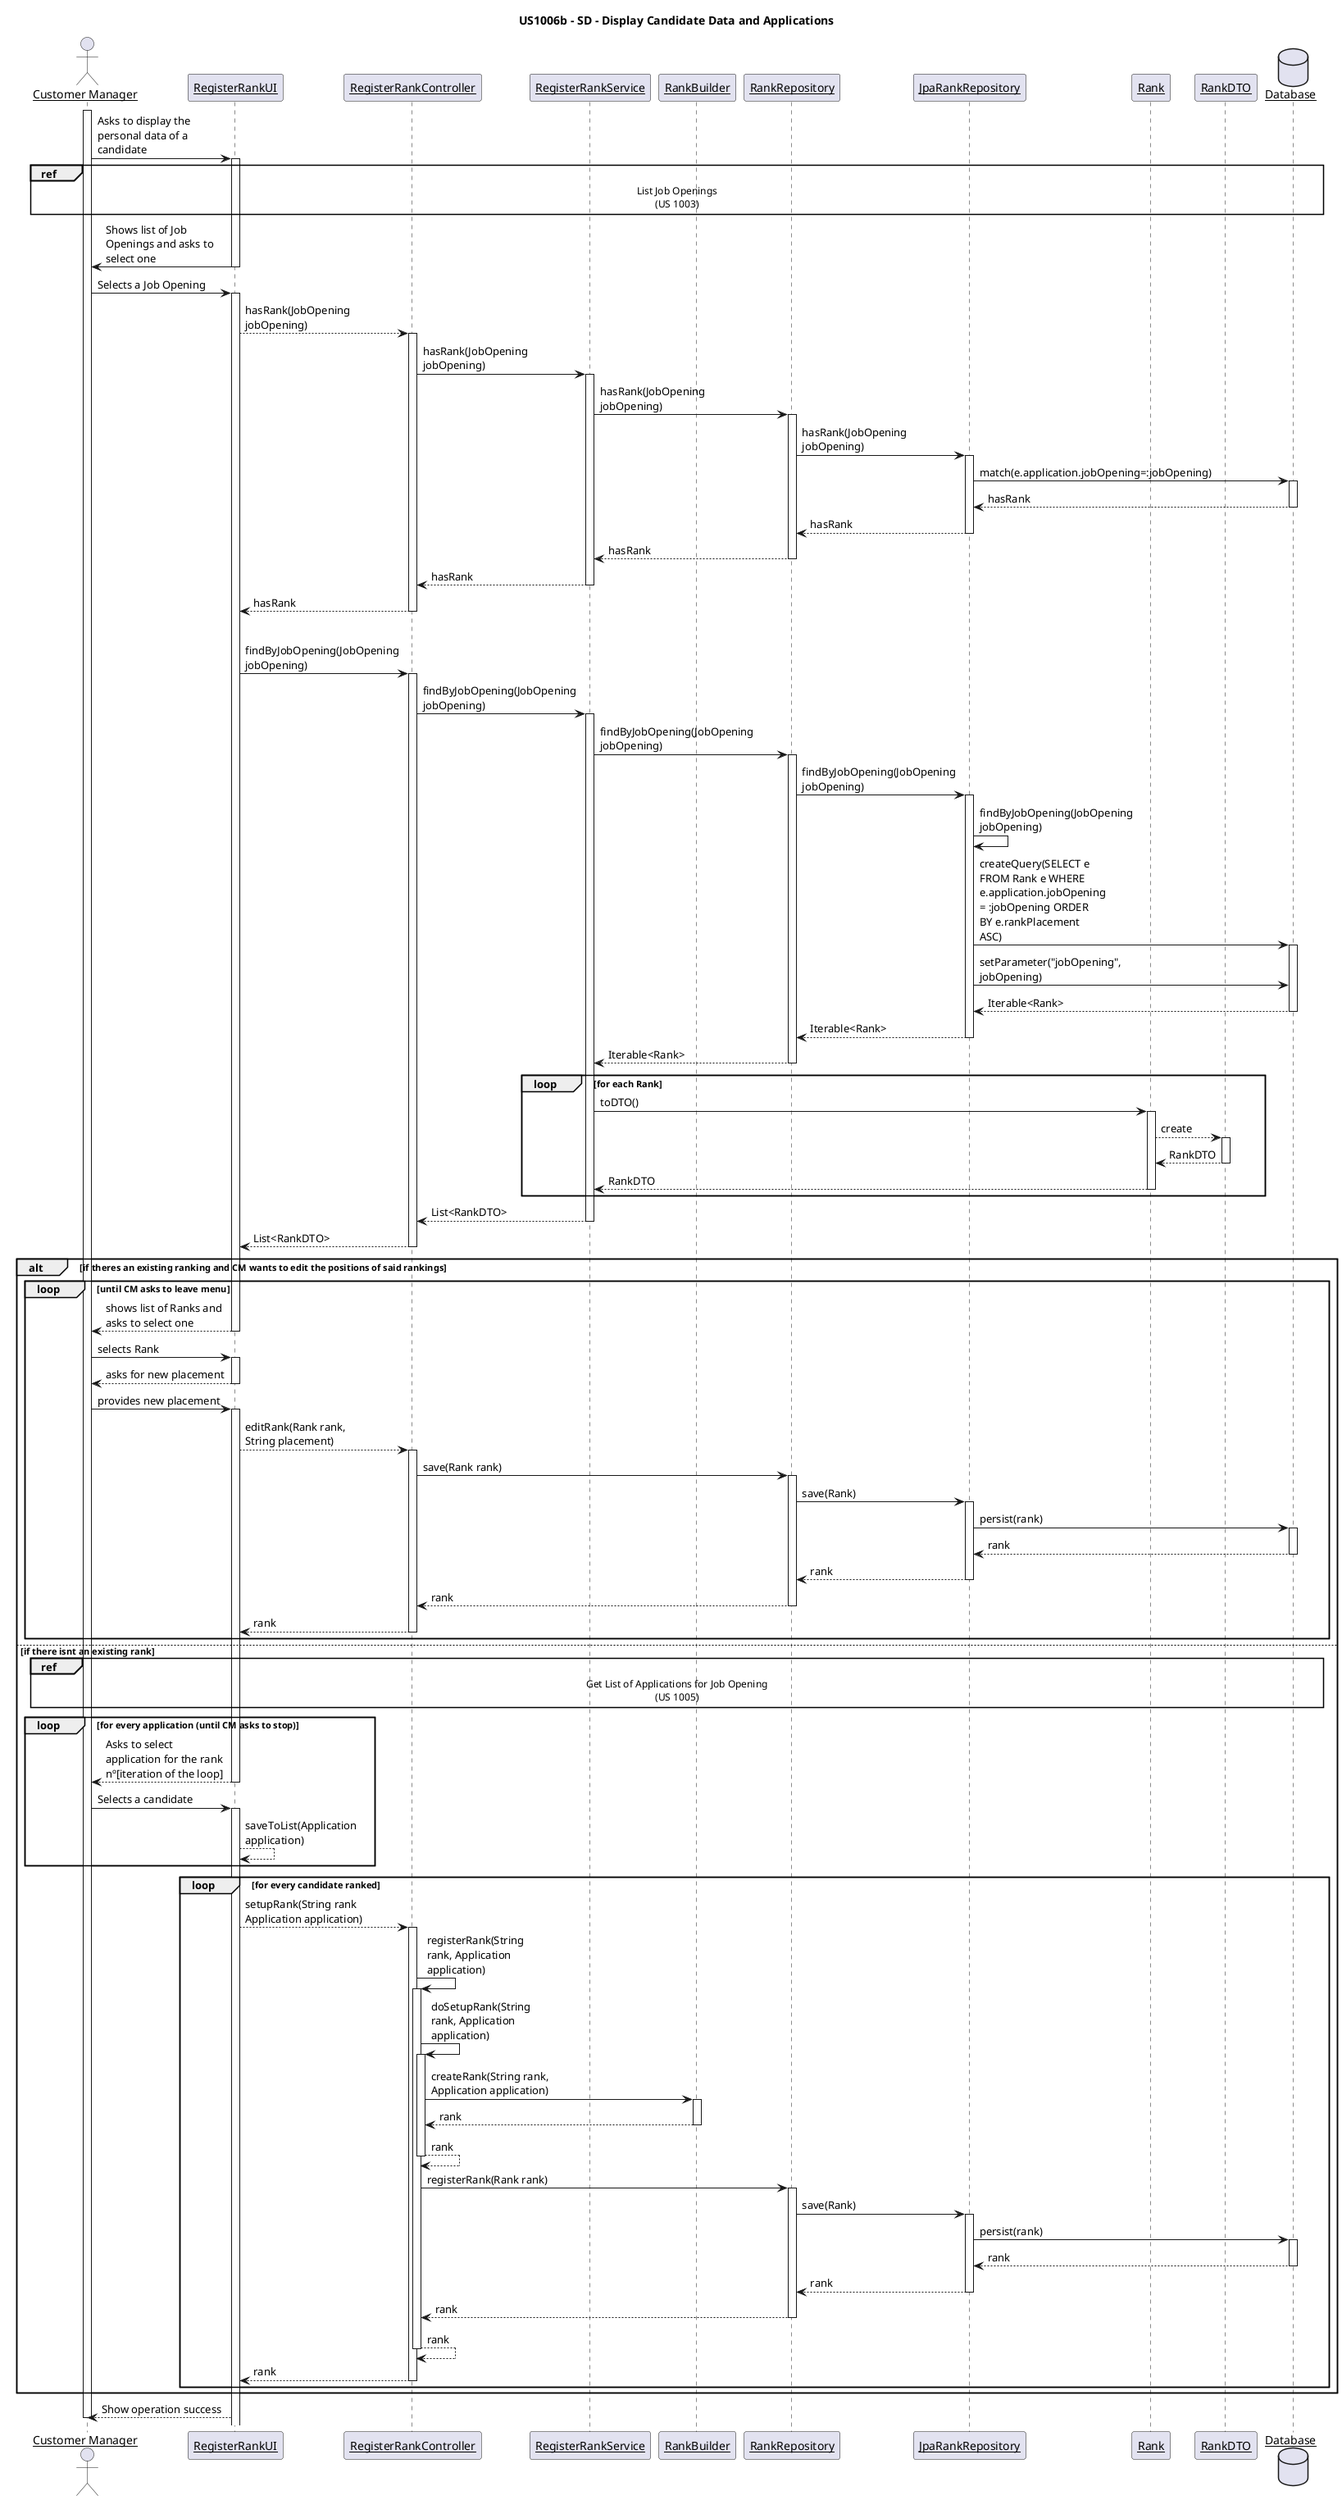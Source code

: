 @startuml
title US1006b - SD - Display Candidate Data and Applications
skinparam linetype ortho
skinparam maxmessagesize 150
skinparam sequenceParticipant underline

actor "Customer Manager" as CM

participant "RegisterRankUI" as UI
participant "RegisterRankController" as C
participant "RegisterRankService" as S
participant "RankBuilder" as RB
participant "RankRepository" as RR
participant "JpaRankRepository" as JRR
participant "Rank" as A
participant "RankDTO" as ADTO
database "Database" as DB




activate CM
    CM -> UI : Asks to display the personal data of a candidate
    activate UI
        ref over DB , CM: List Job Openings\n(US 1003)
            UI -> CM : Shows list of Job Openings and asks to select one
    deactivate UI
    CM -> UI : Selects a Job Opening

    activate UI
        UI --> C : hasRank(JobOpening jobOpening)
        activate C
            C -> S : hasRank(JobOpening jobOpening)
            activate S
                S -> RR : hasRank(JobOpening jobOpening)
                    activate RR
                        RR -> JRR : hasRank(JobOpening jobOpening)
                        activate JRR
                            JRR -> DB : match(e.application.jobOpening=:jobOpening)
                            activate DB
                                DB --> JRR : hasRank
                            deactivate DB
                            JRR --> RR : hasRank
                        deactivate JRR
                        RR --> S : hasRank
                    deactivate RR
                S --> C : hasRank
            deactivate S
            C --> UI : hasRank
        deactivate C

        alt if already has existing Rank and wants to edit
        UI -> C : findByJobOpening(JobOpening jobOpening)
                activate C
                    C -> S : findByJobOpening(JobOpening jobOpening)
                    activate S
                        S -> RR : findByJobOpening(JobOpening jobOpening)
                            activate RR
                            RR -> JRR : findByJobOpening(JobOpening jobOpening)
                            activate JRR
                                JRR -> JRR : findByJobOpening(JobOpening jobOpening)
                                JRR -> DB : createQuery(SELECT e FROM Rank e WHERE e.application.jobOpening = :jobOpening ORDER BY e.rankPlacement ASC)
                                activate DB
                                    JRR -> DB : setParameter("jobOpening", jobOpening)
                                    DB --> JRR : Iterable<Rank>
                                deactivate DB
                                JRR --> RR : Iterable<Rank>
                            deactivate JRR
                            RR --> S : Iterable<Rank>
                            deactivate RR
                            loop for each Rank
                                S -> A: toDTO()
                            activate A
                                A --> ADTO: create
                                activate ADTO
                                A <-- ADTO: RankDTO
                                deactivate ADTO
                                S <-- A: RankDTO
                            deactivate A
                        end
                        S --> C : List<RankDTO>
                    deactivate S
                    C --> UI : List<RankDTO>
                deactivate C

        alt if theres an existing ranking and CM wants to edit the positions of said rankings
        loop until CM asks to leave menu
        UI --> CM : shows list of Ranks and asks to select one
        deactivate UI
        CM -> UI : selects Rank
        activate UI
        UI --> CM : asks for new placement
        deactivate UI
        CM -> UI : provides new placement
        activate UI
            UI --> C : editRank(Rank rank, String placement)
            activate C
                C -> RR : save(Rank rank)
                activate RR
                    RR -> JRR : save(Rank)
                    activate JRR
                        JRR -> DB : persist(rank)
                        activate DB
                            DB --> JRR : rank
                        deactivate DB
                        JRR --> RR : rank
                    deactivate JRR
                    RR --> C : rank
                deactivate RR
                C --> UI : rank
            deactivate C
                 end loop
                 else if there isnt an existing rank
        ref over DB , CM: Get List of Applications for Job Opening\n(US 1005)

        loop for every application (until CM asks to stop)
        UI --> CM : Asks to select application for the rank nº[iteration of the loop]
    deactivate UI
        CM -> UI : Selects a candidate
        activate UI
            UI --> UI : saveToList(Application application)
        end loop

    loop for every candidate ranked
    UI --> C : setupRank(String rank Application application)
    activate C
        C -> C : registerRank(String rank, Application application)
        activate C
            C -> C : doSetupRank(String rank, Application application)
            activate C
                C -> RB : createRank(String rank, Application application)
                activate RB
                    RB --> C : rank
                deactivate RB
                C --> C : rank
            deactivate C
            C -> RR : registerRank(Rank rank)

            activate RR
                RR -> JRR : save(Rank)
                activate JRR
                    JRR -> DB : persist(rank)
                    activate DB
                        DB --> JRR : rank
                    deactivate DB
                    JRR --> RR : rank
                deactivate JRR
                RR --> C : rank
            deactivate RR
            C --> C : rank
            deactivate C
        C --> UI : rank
    deactivate C
    end loop
    end alt
    UI --> CM : Show operation success
deactivate CM

@enduml